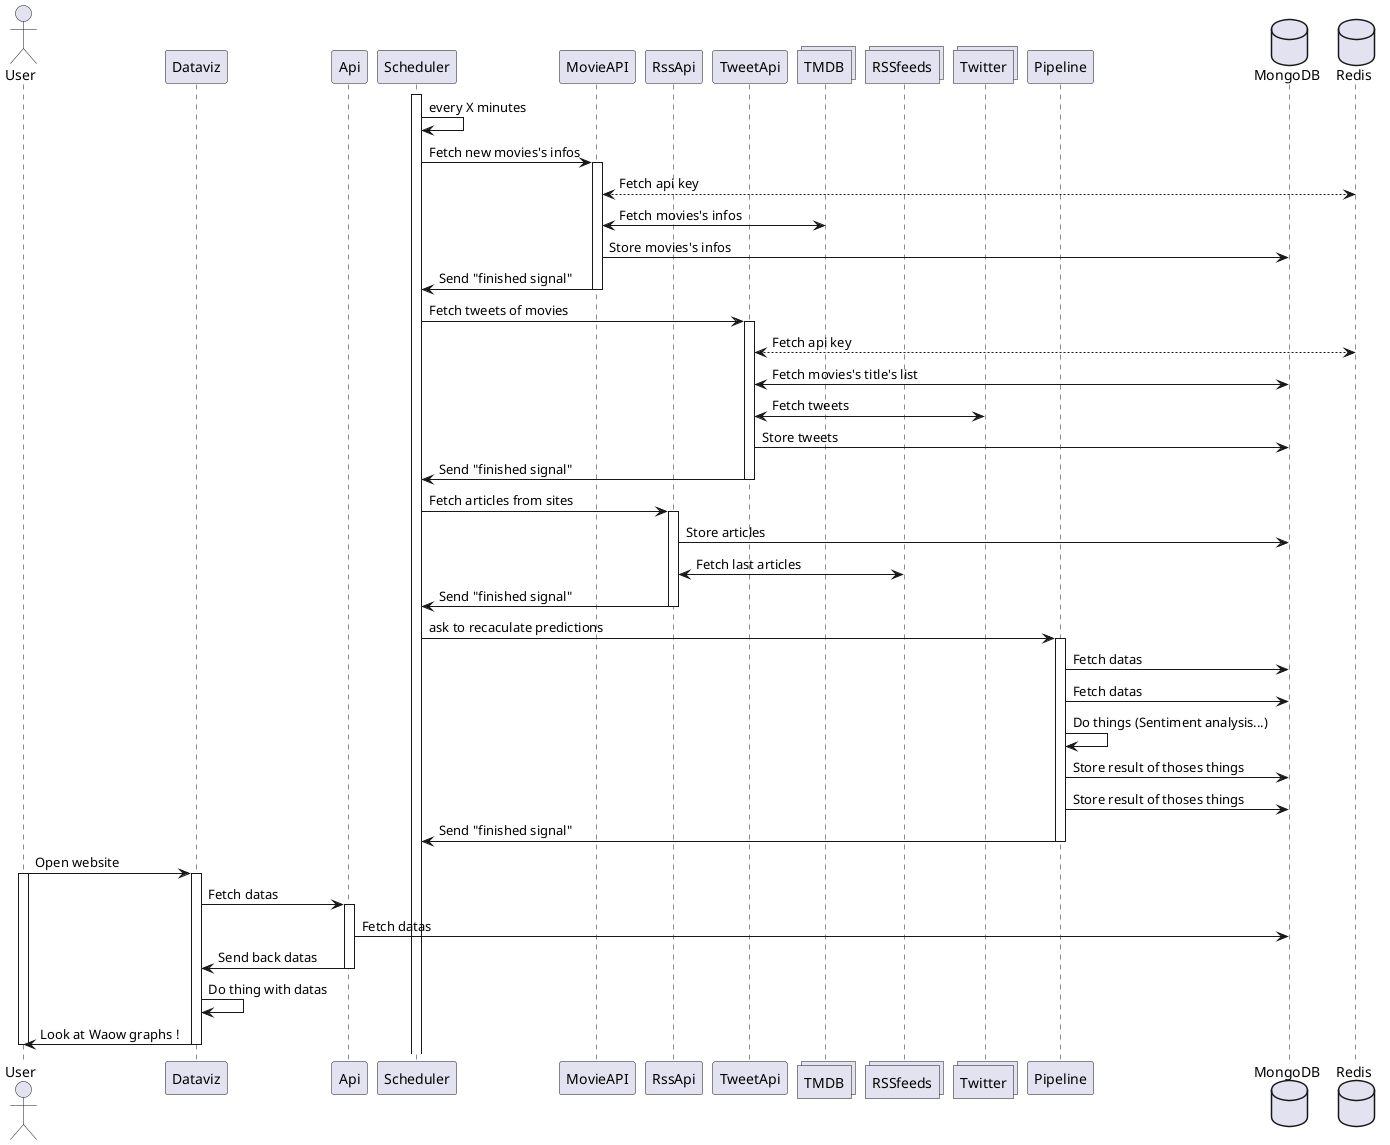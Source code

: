 @startuml diagram
' USERS
actor       User          as user
' DATAVIZ
participant Dataviz       as dataviz 
' API
participant Api           as api
' SCRIPTS
participant Scheduler     as schedule
participant MovieAPI      as movieAPI
participant RssApi        as rssApi
participant TweetApi      as tweetApi
' SOURCES
collections TMDB          as tmdb
collections RSSfeeds      as rssFeeds
collections Twitter       as twitter
' ML
participant Pipeline      as pipeline
' DATABASES
database    MongoDB       as mongodb
database    Redis         as redis
' ACTIONS
activate schedule
schedule ->   schedule : every X minutes 
schedule ->   movieAPI : Fetch new movies's infos
activate movieAPI
movieAPI <--> redis    : Fetch api key
movieAPI <->  tmdb     : Fetch movies's infos
movieAPI ->   mongodb  : Store movies's infos
schedule <-   movieAPI : Send "finished signal"
deactivate movieAPI
schedule ->   tweetApi : Fetch tweets of movies
activate tweetApi
tweetApi <--> redis    : Fetch api key
tweetApi <->  mongodb  : Fetch movies's title's list 
tweetApi <->  twitter  : Fetch tweets
tweetApi ->   mongodb  : Store tweets
schedule <-   tweetApi : Send "finished signal"
deactivate tweetApi
schedule ->   rssApi   : Fetch articles from sites
activate rssApi
rssApi   ->   mongodb  : Store articles
rssApi   <->  rssFeeds : Fetch last articles
rssApi   ->   schedule : Send "finished signal"
deactivate rssApi
schedule ->   pipeline : ask to recaculate predictions
activate pipeline
pipeline ->   mongodb  : Fetch datas
pipeline ->   mongodb  : Fetch datas
pipeline ->   pipeline : Do things (Sentiment analysis...)
pipeline ->   mongodb  : Store result of thoses things
pipeline ->   mongodb  : Store result of thoses things
schedule <-   pipeline : Send "finished signal"
deactivate pipeline
user    ->    dataviz  : Open website
activate user
activate dataviz
dataviz ->    api      : Fetch datas
activate api
api     ->    mongodb  : Fetch datas
api     ->    dataviz  : Send back datas
deactivate api
dataviz ->    dataviz  : Do thing with datas
dataviz ->    user     : Look at Waow graphs !
deactivate dataviz
deactivate user 
@enduml